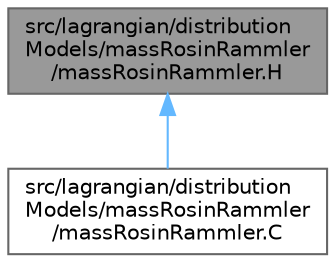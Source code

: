 digraph "src/lagrangian/distributionModels/massRosinRammler/massRosinRammler.H"
{
 // LATEX_PDF_SIZE
  bgcolor="transparent";
  edge [fontname=Helvetica,fontsize=10,labelfontname=Helvetica,labelfontsize=10];
  node [fontname=Helvetica,fontsize=10,shape=box,height=0.2,width=0.4];
  Node1 [id="Node000001",label="src/lagrangian/distribution\lModels/massRosinRammler\l/massRosinRammler.H",height=0.2,width=0.4,color="gray40", fillcolor="grey60", style="filled", fontcolor="black",tooltip=" "];
  Node1 -> Node2 [id="edge1_Node000001_Node000002",dir="back",color="steelblue1",style="solid",tooltip=" "];
  Node2 [id="Node000002",label="src/lagrangian/distribution\lModels/massRosinRammler\l/massRosinRammler.C",height=0.2,width=0.4,color="grey40", fillcolor="white", style="filled",URL="$massRosinRammler_8C.html",tooltip=" "];
}
